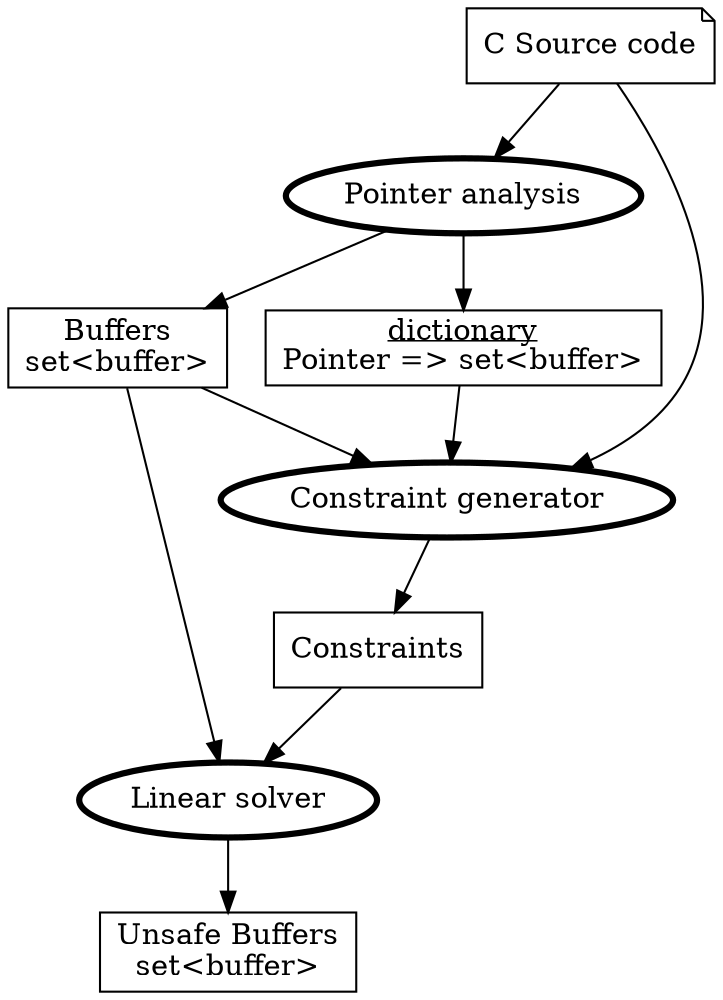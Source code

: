 digraph G {
//    nodesep = 0.4;
     //ranksep = 1;
 //rankdir=LR;   
 node [shape = note]; 
 	source 			[label="C Source code"];
 node [shape = box]; 
 	buffers 		[label="Buffers\nset<buffer>"];
 	pointerDict [label=<<u>dictionary</u><br/>Pointer =&gt; set&lt;buffer&gt;>];
 	constraints [label="Constraints"];
 	unsafe 			[label="Unsafe Buffers\nset<buffer>"];
 	
 	
 node [shape = ellipse]; 
 	pointer 	[label="Pointer analysis" penwidth = 3] 
 	generator [label="Constraint generator" penwidth = 3] 
 	solver 		[label="Linear solver" penwidth = 3];
 
 source->pointer;
 pointer->buffers->generator;
 pointer->pointerDict->generator;
 source->generator->constraints->solver;
 buffers->solver->unsafe;
 
 	
 //node [shape = circle]; q0 q1 q2 q4 q5 q6;
   // node [shape = doublecircle]; q3;
    //node [rank = 1] q_0;
    //node [rank = 2] q_1;
  /*  q0 -> q1 [label="a"]
    q1 -> q2 [label="a"]
    q2 -> q1 [label="a"]
    q2 -> q3 [label="b"]
    q0 -> q4 [label="a"]
    q4 -> q5 [label="a"]
    q5 -> q6 [label="a"]
    q6 -> q4 [label="a"]
    q6 -> q3 [label="c"]
    q0 -> q3 [label="b,c"]
 
    SAT -> "3SAT"
    "3SAT" -> VC
    VC -> HS
    VC -> SC
    VC -> O1IP


    s -> v_1->v_3->v_4->v_6->v_7->t
    s -> v_2->v_3->v_5->v_6->v_8->t 

    S -> A [label="a"]
    A -> A [label="a"]
    S -> qf [label="e"]
    A -> qf [label="a"]
    A -> B [label="b"]
    S -> B [label="b"]
    B -> B [label="b"]
    B -> qf [label="b"]

 
   subgraph cluster_1 {
		style=filled;
		color=lightgray;
		l1
		l2
		l3
		l_n
		label = "L";
    }
   subgraph cluster_2 {
		style=filled;
		color=lightgray;
		r1
		r2
		r_m
		label = "R";
    }

    l1->r2
    l1->r1
    l3->r2

    s->l1 [label="1"]
    s->l2 [label="1"]
    s->l3 [label="1"]
    s->l_n [label="1"]

    r1->t [label="1"]
    r2->t [label="1"]
    r_m->t [label="1"]

 */   
/*    s->a
    s->s1->s2->b
    s2->c
    s1->s3->d
    s3->s4->e
    s4->f
    s [label="", shape=point]
    s1 [label="", shape=point]
    s2 [label="", shape=point]
    s3 [label="", shape=point]
    s4 [label="", shape=point] */
}
